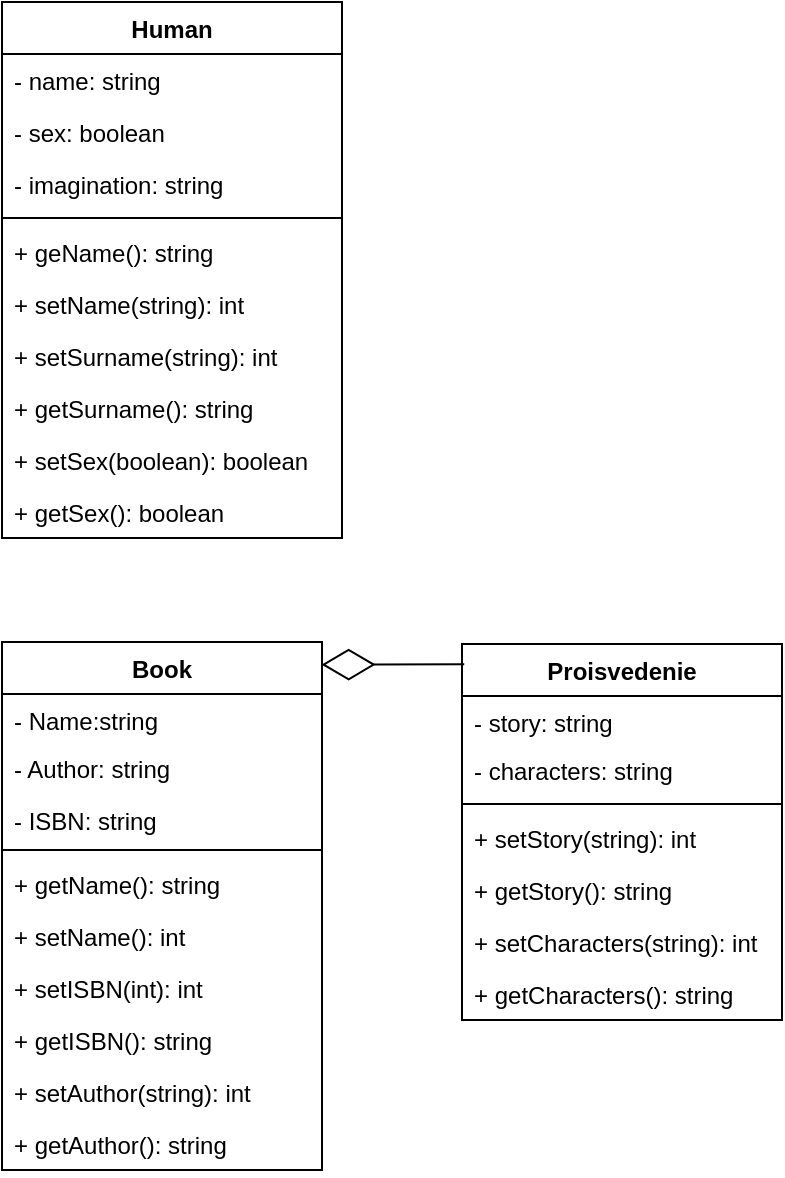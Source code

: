 <mxfile version="20.8.10" type="device"><diagram id="NVnInfwSUiYRJcFIsbVy" name="Страница 1"><mxGraphModel dx="1417" dy="828" grid="1" gridSize="10" guides="1" tooltips="1" connect="1" arrows="1" fold="1" page="1" pageScale="1" pageWidth="827" pageHeight="1169" math="0" shadow="0"><root><mxCell id="0"/><mxCell id="1" parent="0"/><mxCell id="dYF3PS-3cteyqsJKaJV8-3" value="Human" style="swimlane;fontStyle=1;align=center;verticalAlign=top;childLayout=stackLayout;horizontal=1;startSize=26;horizontalStack=0;resizeParent=1;resizeParentMax=0;resizeLast=0;collapsible=1;marginBottom=0;" parent="1" vertex="1"><mxGeometry x="60" y="110" width="170" height="268" as="geometry"/></mxCell><mxCell id="IopjqT3Q7YSNllwhxpeg-1" value="- name: string" style="text;strokeColor=none;fillColor=none;align=left;verticalAlign=top;spacingLeft=4;spacingRight=4;overflow=hidden;rotatable=0;points=[[0,0.5],[1,0.5]];portConstraint=eastwest;" parent="dYF3PS-3cteyqsJKaJV8-3" vertex="1"><mxGeometry y="26" width="170" height="26" as="geometry"/></mxCell><mxCell id="dYF3PS-3cteyqsJKaJV8-43" value="- sex: boolean" style="text;strokeColor=none;fillColor=none;align=left;verticalAlign=top;spacingLeft=4;spacingRight=4;overflow=hidden;rotatable=0;points=[[0,0.5],[1,0.5]];portConstraint=eastwest;" parent="dYF3PS-3cteyqsJKaJV8-3" vertex="1"><mxGeometry y="52" width="170" height="26" as="geometry"/></mxCell><mxCell id="ItdCyZcg9Vn2is8mB0QS-11" value="- imagination: string" style="text;strokeColor=none;fillColor=none;align=left;verticalAlign=top;spacingLeft=4;spacingRight=4;overflow=hidden;rotatable=0;points=[[0,0.5],[1,0.5]];portConstraint=eastwest;" vertex="1" parent="dYF3PS-3cteyqsJKaJV8-3"><mxGeometry y="78" width="170" height="26" as="geometry"/></mxCell><mxCell id="dYF3PS-3cteyqsJKaJV8-5" value="" style="line;strokeWidth=1;fillColor=none;align=left;verticalAlign=middle;spacingTop=-1;spacingLeft=3;spacingRight=3;rotatable=0;labelPosition=right;points=[];portConstraint=eastwest;strokeColor=inherit;" parent="dYF3PS-3cteyqsJKaJV8-3" vertex="1"><mxGeometry y="104" width="170" height="8" as="geometry"/></mxCell><mxCell id="IopjqT3Q7YSNllwhxpeg-3" value="+ geName(): string" style="text;strokeColor=none;fillColor=none;align=left;verticalAlign=top;spacingLeft=4;spacingRight=4;overflow=hidden;rotatable=0;points=[[0,0.5],[1,0.5]];portConstraint=eastwest;" parent="dYF3PS-3cteyqsJKaJV8-3" vertex="1"><mxGeometry y="112" width="170" height="26" as="geometry"/></mxCell><mxCell id="IopjqT3Q7YSNllwhxpeg-2" value="+ setName(string): int" style="text;strokeColor=none;fillColor=none;align=left;verticalAlign=top;spacingLeft=4;spacingRight=4;overflow=hidden;rotatable=0;points=[[0,0.5],[1,0.5]];portConstraint=eastwest;" parent="dYF3PS-3cteyqsJKaJV8-3" vertex="1"><mxGeometry y="138" width="170" height="26" as="geometry"/></mxCell><mxCell id="dYF3PS-3cteyqsJKaJV8-44" value="+ setSurname(string): int" style="text;strokeColor=none;fillColor=none;align=left;verticalAlign=top;spacingLeft=4;spacingRight=4;overflow=hidden;rotatable=0;points=[[0,0.5],[1,0.5]];portConstraint=eastwest;" parent="dYF3PS-3cteyqsJKaJV8-3" vertex="1"><mxGeometry y="164" width="170" height="26" as="geometry"/></mxCell><mxCell id="dYF3PS-3cteyqsJKaJV8-49" value="+ getSurname(): string" style="text;strokeColor=none;fillColor=none;align=left;verticalAlign=top;spacingLeft=4;spacingRight=4;overflow=hidden;rotatable=0;points=[[0,0.5],[1,0.5]];portConstraint=eastwest;" parent="dYF3PS-3cteyqsJKaJV8-3" vertex="1"><mxGeometry y="190" width="170" height="26" as="geometry"/></mxCell><mxCell id="dYF3PS-3cteyqsJKaJV8-46" value="+ setSex(boolean): boolean" style="text;strokeColor=none;fillColor=none;align=left;verticalAlign=top;spacingLeft=4;spacingRight=4;overflow=hidden;rotatable=0;points=[[0,0.5],[1,0.5]];portConstraint=eastwest;" parent="dYF3PS-3cteyqsJKaJV8-3" vertex="1"><mxGeometry y="216" width="170" height="26" as="geometry"/></mxCell><mxCell id="dYF3PS-3cteyqsJKaJV8-48" value="+ getSex(): boolean" style="text;strokeColor=none;fillColor=none;align=left;verticalAlign=top;spacingLeft=4;spacingRight=4;overflow=hidden;rotatable=0;points=[[0,0.5],[1,0.5]];portConstraint=eastwest;" parent="dYF3PS-3cteyqsJKaJV8-3" vertex="1"><mxGeometry y="242" width="170" height="26" as="geometry"/></mxCell><mxCell id="dYF3PS-3cteyqsJKaJV8-7" value="Book" style="swimlane;fontStyle=1;align=center;verticalAlign=top;childLayout=stackLayout;horizontal=1;startSize=26;horizontalStack=0;resizeParent=1;resizeParentMax=0;resizeLast=0;collapsible=1;marginBottom=0;" parent="1" vertex="1"><mxGeometry x="60" y="430" width="160" height="264" as="geometry"/></mxCell><mxCell id="ItdCyZcg9Vn2is8mB0QS-5" value="- Name:string" style="text;strokeColor=none;fillColor=none;align=left;verticalAlign=top;spacingLeft=4;spacingRight=4;overflow=hidden;rotatable=0;points=[[0,0.5],[1,0.5]];portConstraint=eastwest;" vertex="1" parent="dYF3PS-3cteyqsJKaJV8-7"><mxGeometry y="26" width="160" height="24" as="geometry"/></mxCell><mxCell id="dYF3PS-3cteyqsJKaJV8-74" value="- Author: string" style="text;strokeColor=none;fillColor=none;align=left;verticalAlign=top;spacingLeft=4;spacingRight=4;overflow=hidden;rotatable=0;points=[[0,0.5],[1,0.5]];portConstraint=eastwest;" parent="dYF3PS-3cteyqsJKaJV8-7" vertex="1"><mxGeometry y="50" width="160" height="26" as="geometry"/></mxCell><mxCell id="dYF3PS-3cteyqsJKaJV8-73" value="- ISBN: string&#10;" style="text;strokeColor=none;fillColor=none;align=left;verticalAlign=top;spacingLeft=4;spacingRight=4;overflow=hidden;rotatable=0;points=[[0,0.5],[1,0.5]];portConstraint=eastwest;" parent="dYF3PS-3cteyqsJKaJV8-7" vertex="1"><mxGeometry y="76" width="160" height="24" as="geometry"/></mxCell><mxCell id="dYF3PS-3cteyqsJKaJV8-9" value="" style="line;strokeWidth=1;fillColor=none;align=left;verticalAlign=middle;spacingTop=-1;spacingLeft=3;spacingRight=3;rotatable=0;labelPosition=right;points=[];portConstraint=eastwest;strokeColor=inherit;" parent="dYF3PS-3cteyqsJKaJV8-7" vertex="1"><mxGeometry y="100" width="160" height="8" as="geometry"/></mxCell><mxCell id="ItdCyZcg9Vn2is8mB0QS-6" value="+ getName(): string" style="text;strokeColor=none;fillColor=none;align=left;verticalAlign=top;spacingLeft=4;spacingRight=4;overflow=hidden;rotatable=0;points=[[0,0.5],[1,0.5]];portConstraint=eastwest;" vertex="1" parent="dYF3PS-3cteyqsJKaJV8-7"><mxGeometry y="108" width="160" height="26" as="geometry"/></mxCell><mxCell id="ItdCyZcg9Vn2is8mB0QS-7" value="+ setName(): int" style="text;strokeColor=none;fillColor=none;align=left;verticalAlign=top;spacingLeft=4;spacingRight=4;overflow=hidden;rotatable=0;points=[[0,0.5],[1,0.5]];portConstraint=eastwest;" vertex="1" parent="dYF3PS-3cteyqsJKaJV8-7"><mxGeometry y="134" width="160" height="26" as="geometry"/></mxCell><mxCell id="dYF3PS-3cteyqsJKaJV8-77" value="+ setISBN(int): int" style="text;strokeColor=none;fillColor=none;align=left;verticalAlign=top;spacingLeft=4;spacingRight=4;overflow=hidden;rotatable=0;points=[[0,0.5],[1,0.5]];portConstraint=eastwest;" parent="dYF3PS-3cteyqsJKaJV8-7" vertex="1"><mxGeometry y="160" width="160" height="26" as="geometry"/></mxCell><mxCell id="dYF3PS-3cteyqsJKaJV8-78" value="+ getISBN(): string" style="text;strokeColor=none;fillColor=none;align=left;verticalAlign=top;spacingLeft=4;spacingRight=4;overflow=hidden;rotatable=0;points=[[0,0.5],[1,0.5]];portConstraint=eastwest;" parent="dYF3PS-3cteyqsJKaJV8-7" vertex="1"><mxGeometry y="186" width="160" height="26" as="geometry"/></mxCell><mxCell id="dYF3PS-3cteyqsJKaJV8-79" value="+ setAuthor(string): int" style="text;strokeColor=none;fillColor=none;align=left;verticalAlign=top;spacingLeft=4;spacingRight=4;overflow=hidden;rotatable=0;points=[[0,0.5],[1,0.5]];portConstraint=eastwest;" parent="dYF3PS-3cteyqsJKaJV8-7" vertex="1"><mxGeometry y="212" width="160" height="26" as="geometry"/></mxCell><mxCell id="dYF3PS-3cteyqsJKaJV8-80" value="+ getAuthor(): string" style="text;strokeColor=none;fillColor=none;align=left;verticalAlign=top;spacingLeft=4;spacingRight=4;overflow=hidden;rotatable=0;points=[[0,0.5],[1,0.5]];portConstraint=eastwest;" parent="dYF3PS-3cteyqsJKaJV8-7" vertex="1"><mxGeometry y="238" width="160" height="26" as="geometry"/></mxCell><mxCell id="dYF3PS-3cteyqsJKaJV8-20" value="Proisvedenie" style="swimlane;fontStyle=1;align=center;verticalAlign=top;childLayout=stackLayout;horizontal=1;startSize=26;horizontalStack=0;resizeParent=1;resizeParentMax=0;resizeLast=0;collapsible=1;marginBottom=0;" parent="1" vertex="1"><mxGeometry x="290" y="431" width="160" height="188" as="geometry"/></mxCell><mxCell id="dYF3PS-3cteyqsJKaJV8-83" value="- story: string&#10;" style="text;strokeColor=none;fillColor=none;align=left;verticalAlign=top;spacingLeft=4;spacingRight=4;overflow=hidden;rotatable=0;points=[[0,0.5],[1,0.5]];portConstraint=eastwest;" parent="dYF3PS-3cteyqsJKaJV8-20" vertex="1"><mxGeometry y="26" width="160" height="24" as="geometry"/></mxCell><mxCell id="dYF3PS-3cteyqsJKaJV8-84" value="- characters: string" style="text;strokeColor=none;fillColor=none;align=left;verticalAlign=top;spacingLeft=4;spacingRight=4;overflow=hidden;rotatable=0;points=[[0,0.5],[1,0.5]];portConstraint=eastwest;" parent="dYF3PS-3cteyqsJKaJV8-20" vertex="1"><mxGeometry y="50" width="160" height="26" as="geometry"/></mxCell><mxCell id="dYF3PS-3cteyqsJKaJV8-22" value="" style="line;strokeWidth=1;fillColor=none;align=left;verticalAlign=middle;spacingTop=-1;spacingLeft=3;spacingRight=3;rotatable=0;labelPosition=right;points=[];portConstraint=eastwest;strokeColor=inherit;" parent="dYF3PS-3cteyqsJKaJV8-20" vertex="1"><mxGeometry y="76" width="160" height="8" as="geometry"/></mxCell><mxCell id="dYF3PS-3cteyqsJKaJV8-86" value="+ setStory(string): int" style="text;strokeColor=none;fillColor=none;align=left;verticalAlign=top;spacingLeft=4;spacingRight=4;overflow=hidden;rotatable=0;points=[[0,0.5],[1,0.5]];portConstraint=eastwest;" parent="dYF3PS-3cteyqsJKaJV8-20" vertex="1"><mxGeometry y="84" width="160" height="26" as="geometry"/></mxCell><mxCell id="dYF3PS-3cteyqsJKaJV8-87" value="+ getStory(): string" style="text;strokeColor=none;fillColor=none;align=left;verticalAlign=top;spacingLeft=4;spacingRight=4;overflow=hidden;rotatable=0;points=[[0,0.5],[1,0.5]];portConstraint=eastwest;" parent="dYF3PS-3cteyqsJKaJV8-20" vertex="1"><mxGeometry y="110" width="160" height="26" as="geometry"/></mxCell><mxCell id="dYF3PS-3cteyqsJKaJV8-91" value="+ setCharacters(string): int" style="text;strokeColor=none;fillColor=none;align=left;verticalAlign=top;spacingLeft=4;spacingRight=4;overflow=hidden;rotatable=0;points=[[0,0.5],[1,0.5]];portConstraint=eastwest;" parent="dYF3PS-3cteyqsJKaJV8-20" vertex="1"><mxGeometry y="136" width="160" height="26" as="geometry"/></mxCell><mxCell id="dYF3PS-3cteyqsJKaJV8-90" value="+ getCharacters(): string" style="text;strokeColor=none;fillColor=none;align=left;verticalAlign=top;spacingLeft=4;spacingRight=4;overflow=hidden;rotatable=0;points=[[0,0.5],[1,0.5]];portConstraint=eastwest;" parent="dYF3PS-3cteyqsJKaJV8-20" vertex="1"><mxGeometry y="162" width="160" height="26" as="geometry"/></mxCell><mxCell id="ItdCyZcg9Vn2is8mB0QS-12" value="" style="endArrow=diamondThin;endFill=0;endSize=24;html=1;rounded=0;exitX=0.007;exitY=0.054;exitDx=0;exitDy=0;exitPerimeter=0;entryX=0.999;entryY=0.043;entryDx=0;entryDy=0;entryPerimeter=0;" edge="1" parent="1" source="dYF3PS-3cteyqsJKaJV8-20" target="dYF3PS-3cteyqsJKaJV8-7"><mxGeometry width="160" relative="1" as="geometry"><mxPoint x="270" y="450" as="sourcePoint"/><mxPoint x="260" y="530" as="targetPoint"/></mxGeometry></mxCell></root></mxGraphModel></diagram></mxfile>